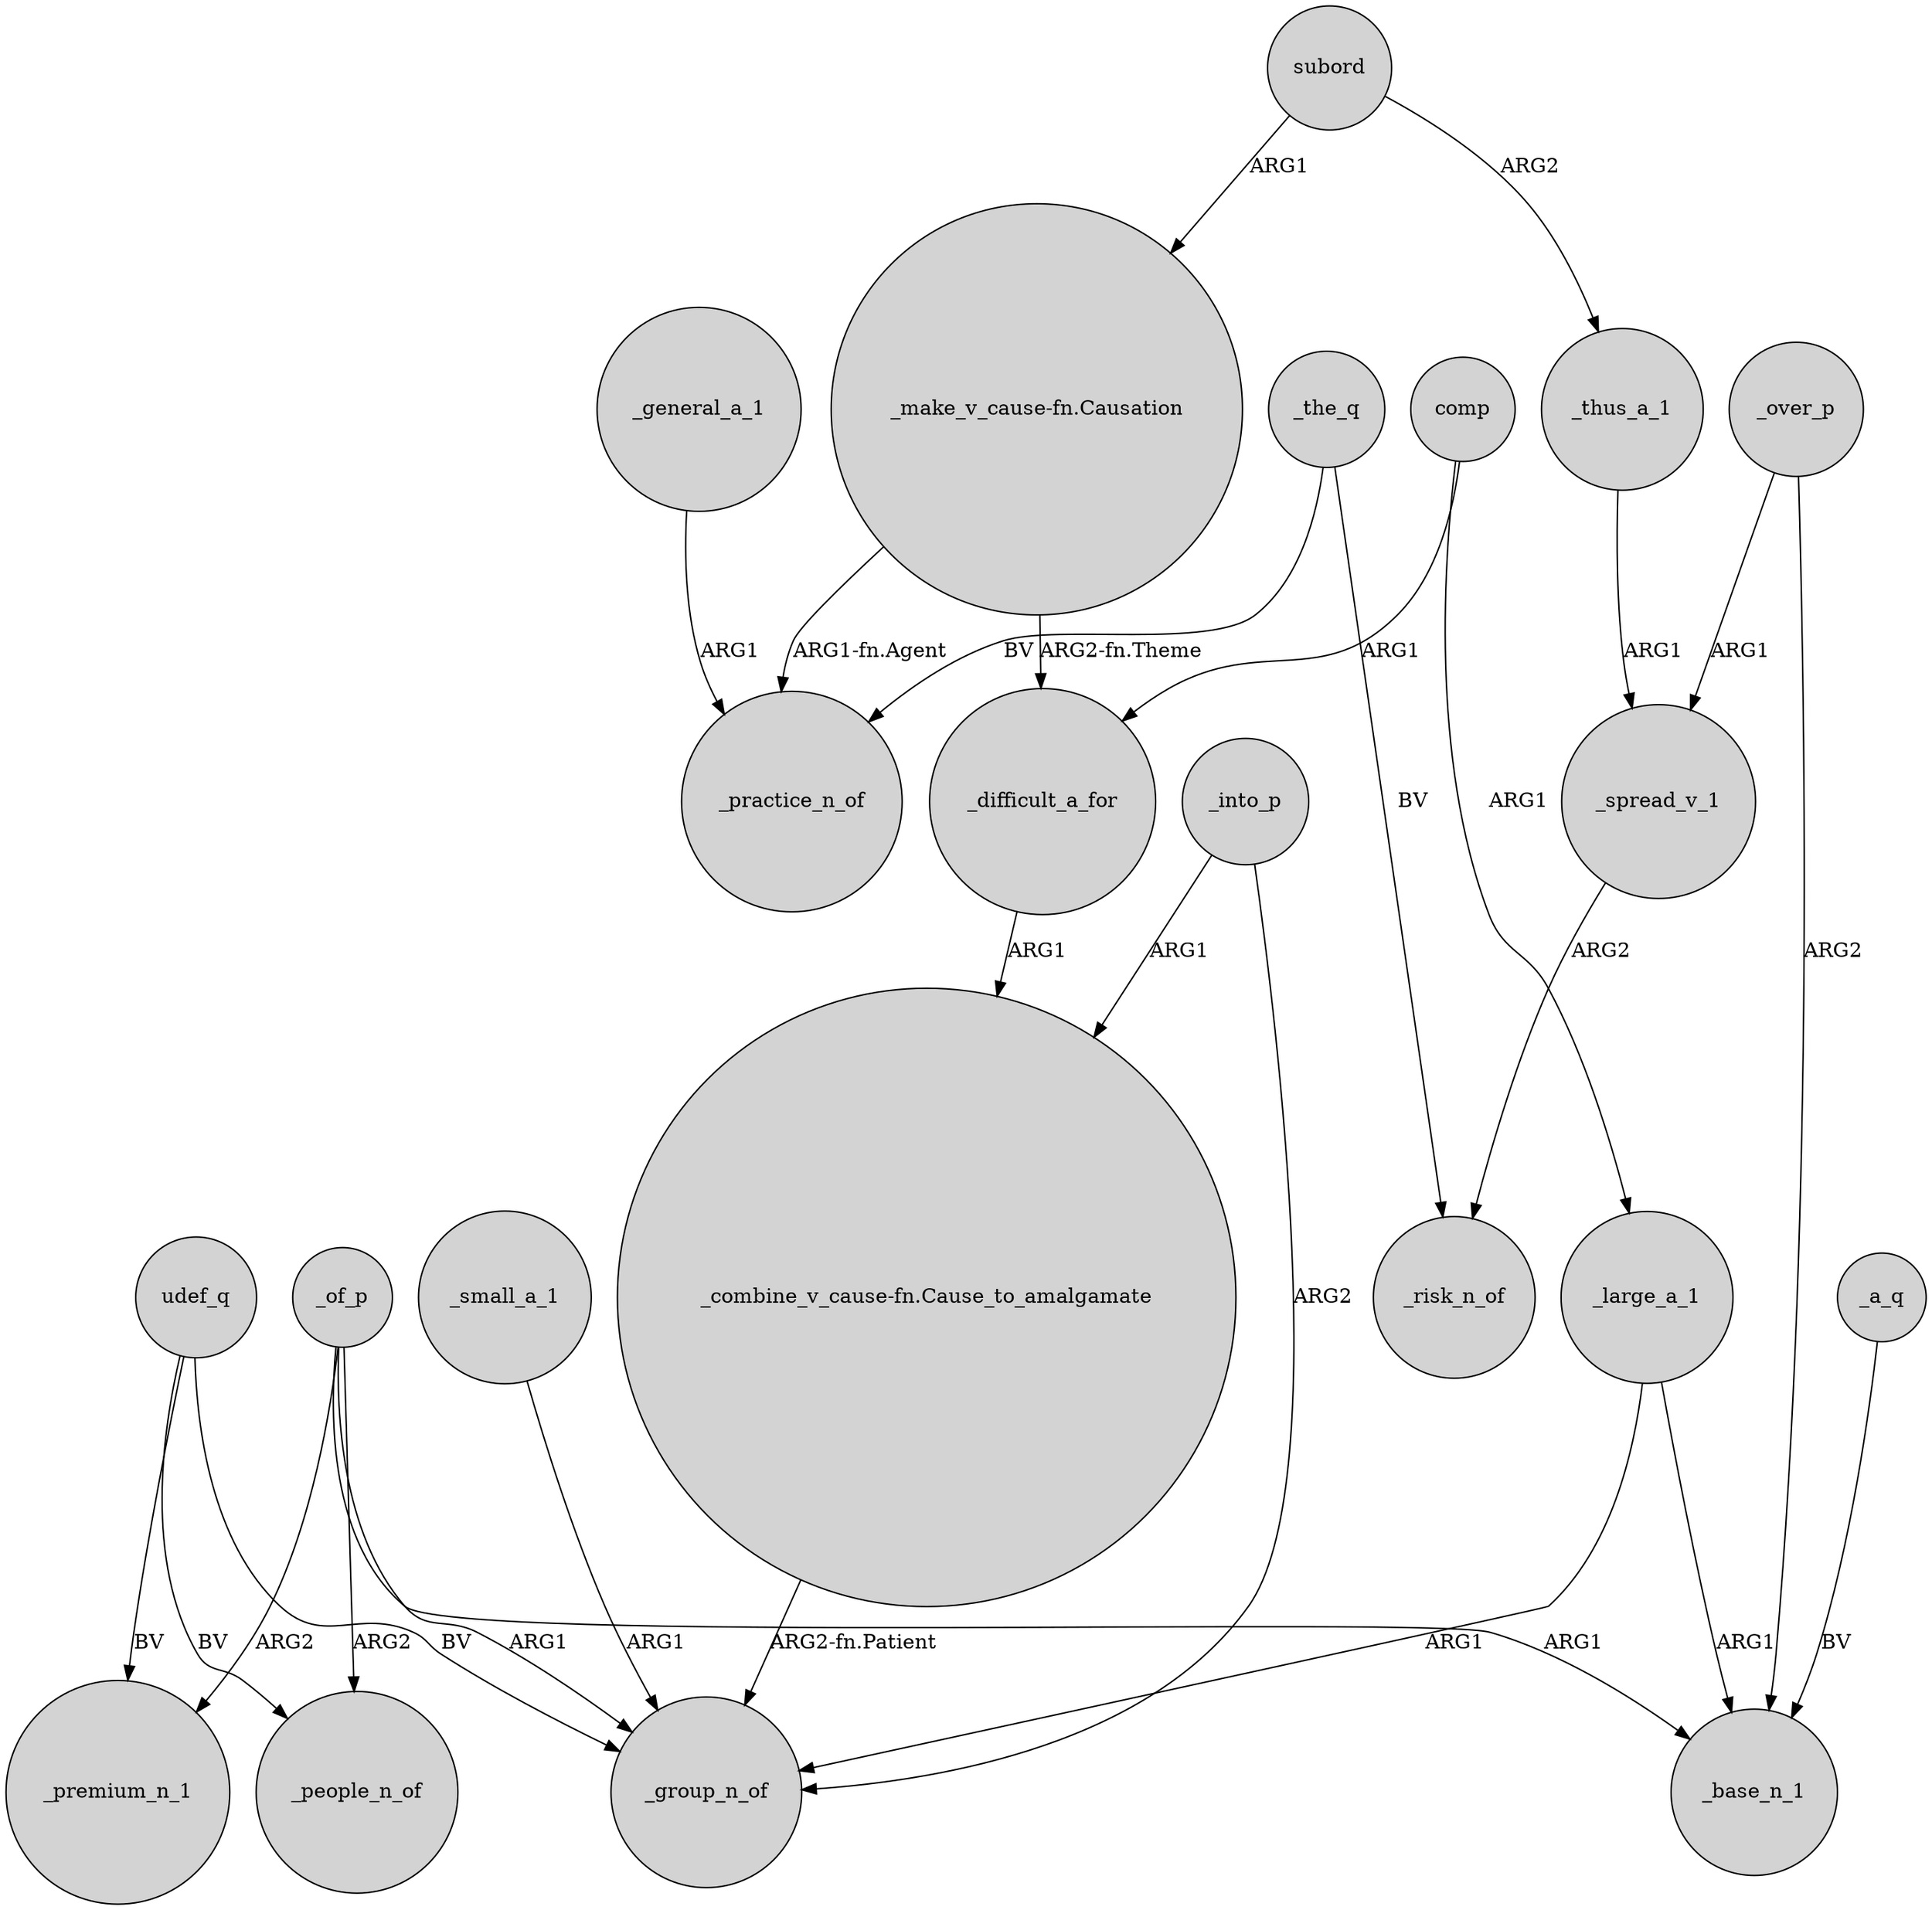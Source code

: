 digraph {
	node [shape=circle style=filled]
	udef_q -> _premium_n_1 [label=BV]
	subord -> _thus_a_1 [label=ARG2]
	_into_p -> "_combine_v_cause-fn.Cause_to_amalgamate" [label=ARG1]
	_of_p -> _base_n_1 [label=ARG1]
	"_combine_v_cause-fn.Cause_to_amalgamate" -> _group_n_of [label="ARG2-fn.Patient"]
	comp -> _large_a_1 [label=ARG1]
	"_make_v_cause-fn.Causation" -> _difficult_a_for [label="ARG2-fn.Theme"]
	_small_a_1 -> _group_n_of [label=ARG1]
	_of_p -> _group_n_of [label=ARG1]
	_general_a_1 -> _practice_n_of [label=ARG1]
	_large_a_1 -> _group_n_of [label=ARG1]
	_of_p -> _premium_n_1 [label=ARG2]
	udef_q -> _people_n_of [label=BV]
	_of_p -> _people_n_of [label=ARG2]
	comp -> _difficult_a_for [label=ARG1]
	_a_q -> _base_n_1 [label=BV]
	_the_q -> _practice_n_of [label=BV]
	_over_p -> _base_n_1 [label=ARG2]
	_difficult_a_for -> "_combine_v_cause-fn.Cause_to_amalgamate" [label=ARG1]
	subord -> "_make_v_cause-fn.Causation" [label=ARG1]
	"_make_v_cause-fn.Causation" -> _practice_n_of [label="ARG1-fn.Agent"]
	_spread_v_1 -> _risk_n_of [label=ARG2]
	_over_p -> _spread_v_1 [label=ARG1]
	_large_a_1 -> _base_n_1 [label=ARG1]
	_into_p -> _group_n_of [label=ARG2]
	udef_q -> _group_n_of [label=BV]
	_the_q -> _risk_n_of [label=BV]
	_thus_a_1 -> _spread_v_1 [label=ARG1]
}
